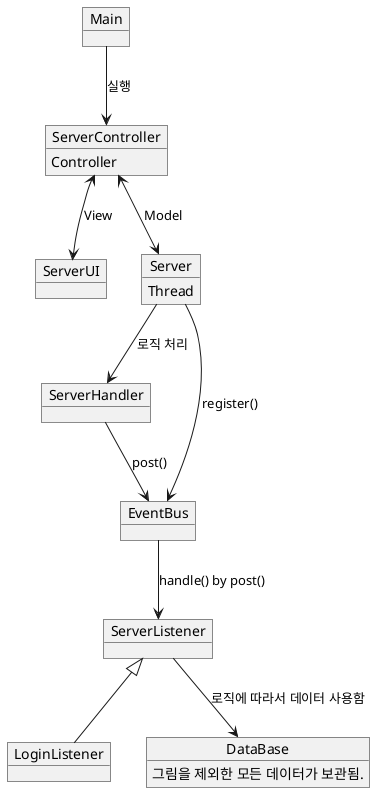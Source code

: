 @startuml
object Main
object ServerController
ServerController : Controller

object ServerUI
object Server
Server : Thread

object ServerHandler
object ServerListener
object LoginListener
object EventBus
object DataBase
DataBase : 그림을 제외한 모든 데이터가 보관됨.

Main --> ServerController : 실행
ServerController <--> ServerUI : View
ServerController <--> Server : Model
Server --> ServerHandler : 로직 처리
Server --> EventBus : register()
ServerHandler --> EventBus : post()
EventBus --> ServerListener : handle() by post()
ServerListener --> DataBase : 로직에 따라서 데이터 사용함
ServerListener <|-- LoginListener
@enduml
